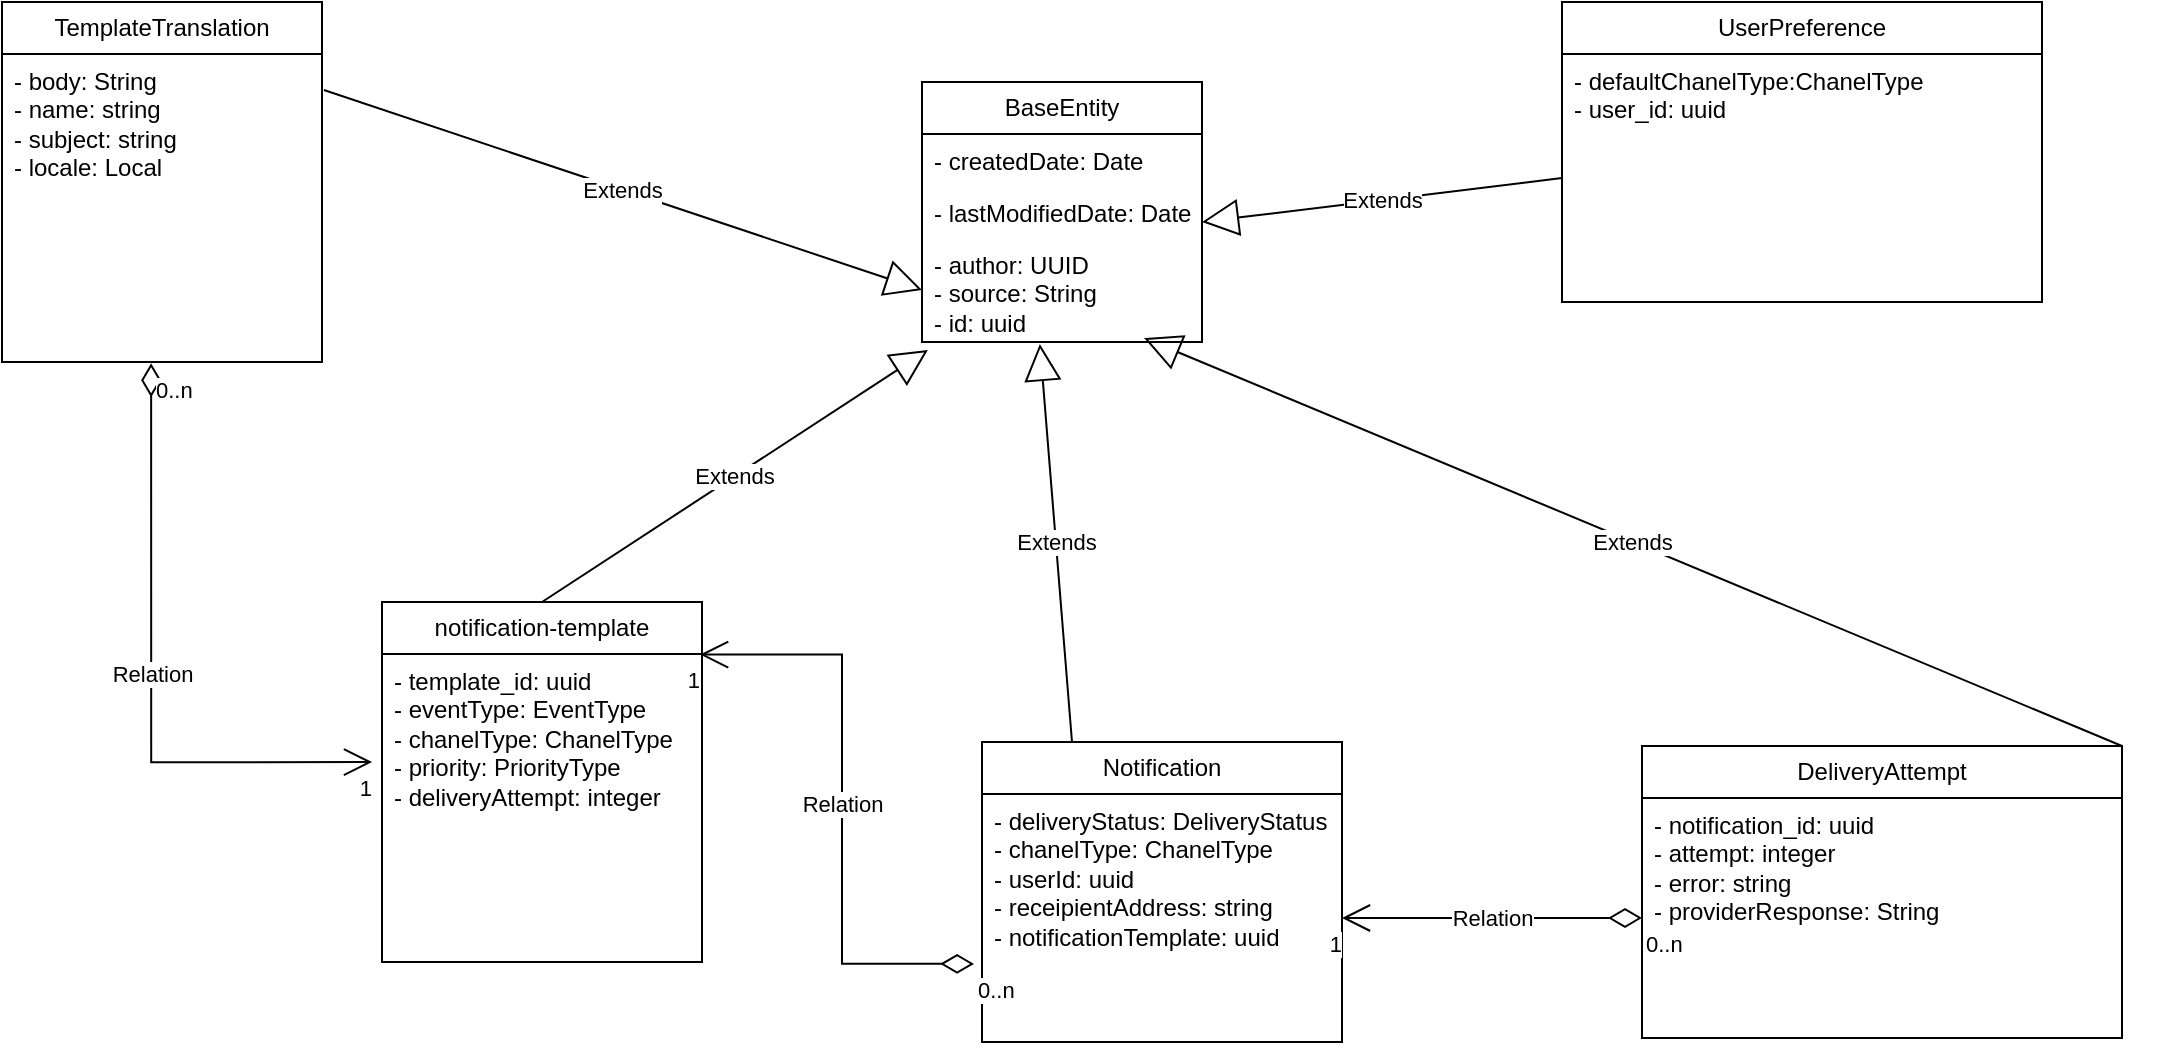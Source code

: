 <mxfile version="28.1.2">
  <diagram name="Page-1" id="FM5_6ndwu_eyJgihSKyM">
    <mxGraphModel dx="1981" dy="831" grid="1" gridSize="10" guides="1" tooltips="1" connect="1" arrows="1" fold="1" page="1" pageScale="1" pageWidth="850" pageHeight="1100" math="0" shadow="0">
      <root>
        <mxCell id="0" />
        <mxCell id="1" parent="0" />
        <mxCell id="JJF9kt-JCM5XZGYSzugZ-1" value="notification-template" style="swimlane;fontStyle=0;childLayout=stackLayout;horizontal=1;startSize=26;fillColor=none;horizontalStack=0;resizeParent=1;resizeParentMax=0;resizeLast=0;collapsible=1;marginBottom=0;whiteSpace=wrap;html=1;" parent="1" vertex="1">
          <mxGeometry x="50" y="430" width="160" height="180" as="geometry" />
        </mxCell>
        <mxCell id="JJF9kt-JCM5XZGYSzugZ-2" value="- template_id: uuid&lt;div&gt;- eventType: EventType&lt;/div&gt;&lt;div&gt;- chanelType: ChanelType&lt;/div&gt;&lt;div&gt;- priority: PriorityType&lt;/div&gt;&lt;div&gt;- deliveryAttempt: integer&lt;/div&gt;" style="text;strokeColor=none;fillColor=none;align=left;verticalAlign=top;spacingLeft=4;spacingRight=4;overflow=hidden;rotatable=0;points=[[0,0.5],[1,0.5]];portConstraint=eastwest;whiteSpace=wrap;html=1;" parent="JJF9kt-JCM5XZGYSzugZ-1" vertex="1">
          <mxGeometry y="26" width="160" height="154" as="geometry" />
        </mxCell>
        <mxCell id="JJF9kt-JCM5XZGYSzugZ-6" value="BaseEntity" style="swimlane;fontStyle=0;childLayout=stackLayout;horizontal=1;startSize=26;fillColor=none;horizontalStack=0;resizeParent=1;resizeParentMax=0;resizeLast=0;collapsible=1;marginBottom=0;whiteSpace=wrap;html=1;" parent="1" vertex="1">
          <mxGeometry x="320" y="170" width="140" height="130" as="geometry" />
        </mxCell>
        <mxCell id="JJF9kt-JCM5XZGYSzugZ-7" value="- createdDate: Date&lt;span style=&quot;white-space: pre;&quot;&gt;&#x9;&lt;/span&gt;" style="text;strokeColor=none;fillColor=none;align=left;verticalAlign=top;spacingLeft=4;spacingRight=4;overflow=hidden;rotatable=0;points=[[0,0.5],[1,0.5]];portConstraint=eastwest;whiteSpace=wrap;html=1;" parent="JJF9kt-JCM5XZGYSzugZ-6" vertex="1">
          <mxGeometry y="26" width="140" height="26" as="geometry" />
        </mxCell>
        <mxCell id="JJF9kt-JCM5XZGYSzugZ-8" value="- lastModifiedDate: Date" style="text;strokeColor=none;fillColor=none;align=left;verticalAlign=top;spacingLeft=4;spacingRight=4;overflow=hidden;rotatable=0;points=[[0,0.5],[1,0.5]];portConstraint=eastwest;whiteSpace=wrap;html=1;" parent="JJF9kt-JCM5XZGYSzugZ-6" vertex="1">
          <mxGeometry y="52" width="140" height="26" as="geometry" />
        </mxCell>
        <mxCell id="JJF9kt-JCM5XZGYSzugZ-9" value="- author: UUID&lt;div&gt;- source: String&lt;/div&gt;&lt;div&gt;- id: uuid&lt;/div&gt;" style="text;strokeColor=none;fillColor=none;align=left;verticalAlign=top;spacingLeft=4;spacingRight=4;overflow=hidden;rotatable=0;points=[[0,0.5],[1,0.5]];portConstraint=eastwest;whiteSpace=wrap;html=1;" parent="JJF9kt-JCM5XZGYSzugZ-6" vertex="1">
          <mxGeometry y="78" width="140" height="52" as="geometry" />
        </mxCell>
        <mxCell id="JJF9kt-JCM5XZGYSzugZ-11" value="Extends" style="endArrow=block;endSize=16;endFill=0;html=1;rounded=0;entryX=0.021;entryY=1.077;entryDx=0;entryDy=0;entryPerimeter=0;exitX=0.5;exitY=0;exitDx=0;exitDy=0;" parent="1" source="JJF9kt-JCM5XZGYSzugZ-1" target="JJF9kt-JCM5XZGYSzugZ-9" edge="1">
          <mxGeometry width="160" relative="1" as="geometry">
            <mxPoint x="350" y="400" as="sourcePoint" />
            <mxPoint x="510" y="400" as="targetPoint" />
          </mxGeometry>
        </mxCell>
        <mxCell id="JJF9kt-JCM5XZGYSzugZ-12" value="Notification" style="swimlane;fontStyle=0;childLayout=stackLayout;horizontal=1;startSize=26;fillColor=none;horizontalStack=0;resizeParent=1;resizeParentMax=0;resizeLast=0;collapsible=1;marginBottom=0;whiteSpace=wrap;html=1;" parent="1" vertex="1">
          <mxGeometry x="350" y="500" width="180" height="150" as="geometry" />
        </mxCell>
        <mxCell id="JJF9kt-JCM5XZGYSzugZ-13" value="- deliveryStatus: DeliveryStatus&lt;div&gt;- chanelType:&amp;nbsp;&lt;span style=&quot;background-color: transparent; color: light-dark(rgb(0, 0, 0), rgb(255, 255, 255));&quot;&gt;ChanelType&lt;/span&gt;&lt;/div&gt;&lt;div&gt;- userId: uuid&lt;/div&gt;&lt;div&gt;- receipientAddress: string&lt;/div&gt;&lt;div&gt;- notificationTemplate: uuid&lt;/div&gt;" style="text;strokeColor=none;fillColor=none;align=left;verticalAlign=top;spacingLeft=4;spacingRight=4;overflow=hidden;rotatable=0;points=[[0,0.5],[1,0.5]];portConstraint=eastwest;whiteSpace=wrap;html=1;" parent="JJF9kt-JCM5XZGYSzugZ-12" vertex="1">
          <mxGeometry y="26" width="180" height="124" as="geometry" />
        </mxCell>
        <mxCell id="JJF9kt-JCM5XZGYSzugZ-16" value="Extends" style="endArrow=block;endSize=16;endFill=0;html=1;rounded=0;entryX=0.421;entryY=1.019;entryDx=0;entryDy=0;entryPerimeter=0;exitX=0.25;exitY=0;exitDx=0;exitDy=0;" parent="1" source="JJF9kt-JCM5XZGYSzugZ-12" target="JJF9kt-JCM5XZGYSzugZ-9" edge="1">
          <mxGeometry width="160" relative="1" as="geometry">
            <mxPoint x="410" y="390" as="sourcePoint" />
            <mxPoint x="393" y="290" as="targetPoint" />
          </mxGeometry>
        </mxCell>
        <mxCell id="JJF9kt-JCM5XZGYSzugZ-17" value="Relation" style="endArrow=open;html=1;endSize=12;startArrow=diamondThin;startSize=14;startFill=0;edgeStyle=orthogonalEdgeStyle;rounded=0;exitX=-0.022;exitY=0.685;exitDx=0;exitDy=0;exitPerimeter=0;entryX=0.994;entryY=0.146;entryDx=0;entryDy=0;entryPerimeter=0;" parent="1" source="JJF9kt-JCM5XZGYSzugZ-13" target="JJF9kt-JCM5XZGYSzugZ-1" edge="1">
          <mxGeometry relative="1" as="geometry">
            <mxPoint x="350" y="340" as="sourcePoint" />
            <mxPoint x="510" y="340" as="targetPoint" />
          </mxGeometry>
        </mxCell>
        <mxCell id="JJF9kt-JCM5XZGYSzugZ-18" value="0..n" style="edgeLabel;resizable=0;html=1;align=left;verticalAlign=top;" parent="JJF9kt-JCM5XZGYSzugZ-17" connectable="0" vertex="1">
          <mxGeometry x="-1" relative="1" as="geometry" />
        </mxCell>
        <mxCell id="JJF9kt-JCM5XZGYSzugZ-19" value="1" style="edgeLabel;resizable=0;html=1;align=right;verticalAlign=top;" parent="JJF9kt-JCM5XZGYSzugZ-17" connectable="0" vertex="1">
          <mxGeometry x="1" relative="1" as="geometry" />
        </mxCell>
        <mxCell id="JJF9kt-JCM5XZGYSzugZ-20" value="UserPreference" style="swimlane;fontStyle=0;childLayout=stackLayout;horizontal=1;startSize=26;fillColor=none;horizontalStack=0;resizeParent=1;resizeParentMax=0;resizeLast=0;collapsible=1;marginBottom=0;whiteSpace=wrap;html=1;" parent="1" vertex="1">
          <mxGeometry x="640" y="130" width="240" height="150" as="geometry" />
        </mxCell>
        <mxCell id="JJF9kt-JCM5XZGYSzugZ-21" value="- defaultChanelType:ChanelType&lt;div&gt;- user_id: uuid&lt;br&gt;&lt;/div&gt;" style="text;strokeColor=none;fillColor=none;align=left;verticalAlign=top;spacingLeft=4;spacingRight=4;overflow=hidden;rotatable=0;points=[[0,0.5],[1,0.5]];portConstraint=eastwest;whiteSpace=wrap;html=1;" parent="JJF9kt-JCM5XZGYSzugZ-20" vertex="1">
          <mxGeometry y="26" width="240" height="124" as="geometry" />
        </mxCell>
        <mxCell id="JJF9kt-JCM5XZGYSzugZ-22" value="Extends" style="endArrow=block;endSize=16;endFill=0;html=1;rounded=0;entryX=0.421;entryY=1.019;entryDx=0;entryDy=0;entryPerimeter=0;exitX=0;exitY=0.5;exitDx=0;exitDy=0;" parent="1" source="JJF9kt-JCM5XZGYSzugZ-21" edge="1">
          <mxGeometry width="160" relative="1" as="geometry">
            <mxPoint x="616" y="339" as="sourcePoint" />
            <mxPoint x="460" y="240" as="targetPoint" />
          </mxGeometry>
        </mxCell>
        <mxCell id="JJF9kt-JCM5XZGYSzugZ-23" value="DeliveryAttempt" style="swimlane;fontStyle=0;childLayout=stackLayout;horizontal=1;startSize=26;fillColor=none;horizontalStack=0;resizeParent=1;resizeParentMax=0;resizeLast=0;collapsible=1;marginBottom=0;whiteSpace=wrap;html=1;" parent="1" vertex="1">
          <mxGeometry x="680" y="502" width="240" height="146" as="geometry" />
        </mxCell>
        <mxCell id="JJF9kt-JCM5XZGYSzugZ-24" value="&lt;div&gt;- notification_id: uuid&lt;/div&gt;&lt;div&gt;- attempt: integer&lt;/div&gt;&lt;div&gt;- error: string&lt;/div&gt;&lt;div&gt;- providerResponse: String&lt;/div&gt;" style="text;strokeColor=none;fillColor=none;align=left;verticalAlign=top;spacingLeft=4;spacingRight=4;overflow=hidden;rotatable=0;points=[[0,0.5],[1,0.5]];portConstraint=eastwest;whiteSpace=wrap;html=1;" parent="JJF9kt-JCM5XZGYSzugZ-23" vertex="1">
          <mxGeometry y="26" width="240" height="120" as="geometry" />
        </mxCell>
        <mxCell id="JJF9kt-JCM5XZGYSzugZ-25" value="Extends" style="endArrow=block;endSize=16;endFill=0;html=1;rounded=0;entryX=0.793;entryY=0.962;entryDx=0;entryDy=0;entryPerimeter=0;exitX=1;exitY=0;exitDx=0;exitDy=0;" parent="1" source="JJF9kt-JCM5XZGYSzugZ-23" target="JJF9kt-JCM5XZGYSzugZ-9" edge="1">
          <mxGeometry width="160" relative="1" as="geometry">
            <mxPoint x="590" y="288" as="sourcePoint" />
            <mxPoint x="470" y="240" as="targetPoint" />
          </mxGeometry>
        </mxCell>
        <mxCell id="JJF9kt-JCM5XZGYSzugZ-26" value="Relation" style="endArrow=open;html=1;endSize=12;startArrow=diamondThin;startSize=14;startFill=0;edgeStyle=orthogonalEdgeStyle;rounded=0;entryX=1;entryY=0.5;entryDx=0;entryDy=0;" parent="1" source="JJF9kt-JCM5XZGYSzugZ-24" target="JJF9kt-JCM5XZGYSzugZ-13" edge="1">
          <mxGeometry relative="1" as="geometry">
            <mxPoint x="747" y="740" as="sourcePoint" />
            <mxPoint x="570" y="580" as="targetPoint" />
          </mxGeometry>
        </mxCell>
        <mxCell id="JJF9kt-JCM5XZGYSzugZ-27" value="0..n" style="edgeLabel;resizable=0;html=1;align=left;verticalAlign=top;" parent="JJF9kt-JCM5XZGYSzugZ-26" connectable="0" vertex="1">
          <mxGeometry x="-1" relative="1" as="geometry" />
        </mxCell>
        <mxCell id="JJF9kt-JCM5XZGYSzugZ-28" value="1" style="edgeLabel;resizable=0;html=1;align=right;verticalAlign=top;" parent="JJF9kt-JCM5XZGYSzugZ-26" connectable="0" vertex="1">
          <mxGeometry x="1" relative="1" as="geometry" />
        </mxCell>
        <mxCell id="7E-T5V1MAaNg7vuIKZb4-1" value="TemplateTranslation" style="swimlane;fontStyle=0;childLayout=stackLayout;horizontal=1;startSize=26;fillColor=none;horizontalStack=0;resizeParent=1;resizeParentMax=0;resizeLast=0;collapsible=1;marginBottom=0;whiteSpace=wrap;html=1;" vertex="1" parent="1">
          <mxGeometry x="-140" y="130" width="160" height="180" as="geometry" />
        </mxCell>
        <mxCell id="7E-T5V1MAaNg7vuIKZb4-2" value="- body: String&lt;div&gt;&lt;span style=&quot;background-color: transparent; color: light-dark(rgb(0, 0, 0), rgb(255, 255, 255));&quot;&gt;- name: string&lt;/span&gt;&lt;div&gt;- subject: string&lt;/div&gt;&lt;div&gt;- locale: Local&lt;/div&gt;&lt;/div&gt;" style="text;strokeColor=none;fillColor=none;align=left;verticalAlign=top;spacingLeft=4;spacingRight=4;overflow=hidden;rotatable=0;points=[[0,0.5],[1,0.5]];portConstraint=eastwest;whiteSpace=wrap;html=1;" vertex="1" parent="7E-T5V1MAaNg7vuIKZb4-1">
          <mxGeometry y="26" width="160" height="154" as="geometry" />
        </mxCell>
        <mxCell id="7E-T5V1MAaNg7vuIKZb4-3" value="Relation" style="endArrow=open;html=1;endSize=12;startArrow=diamondThin;startSize=14;startFill=0;edgeStyle=orthogonalEdgeStyle;rounded=0;exitX=0.466;exitY=1.004;exitDx=0;exitDy=0;exitPerimeter=0;entryX=-0.031;entryY=0.351;entryDx=0;entryDy=0;entryPerimeter=0;" edge="1" parent="1" source="7E-T5V1MAaNg7vuIKZb4-2" target="JJF9kt-JCM5XZGYSzugZ-2">
          <mxGeometry relative="1" as="geometry">
            <mxPoint x="377" y="640" as="sourcePoint" />
            <mxPoint x="90" y="480" as="targetPoint" />
          </mxGeometry>
        </mxCell>
        <mxCell id="7E-T5V1MAaNg7vuIKZb4-4" value="0..n" style="edgeLabel;resizable=0;html=1;align=left;verticalAlign=top;" connectable="0" vertex="1" parent="7E-T5V1MAaNg7vuIKZb4-3">
          <mxGeometry x="-1" relative="1" as="geometry" />
        </mxCell>
        <mxCell id="7E-T5V1MAaNg7vuIKZb4-5" value="1" style="edgeLabel;resizable=0;html=1;align=right;verticalAlign=top;" connectable="0" vertex="1" parent="7E-T5V1MAaNg7vuIKZb4-3">
          <mxGeometry x="1" relative="1" as="geometry" />
        </mxCell>
        <mxCell id="7E-T5V1MAaNg7vuIKZb4-6" value="Extends" style="endArrow=block;endSize=16;endFill=0;html=1;rounded=0;entryX=0;entryY=0.5;entryDx=0;entryDy=0;exitX=1.006;exitY=0.117;exitDx=0;exitDy=0;exitPerimeter=0;" edge="1" parent="1" source="7E-T5V1MAaNg7vuIKZb4-2" target="JJF9kt-JCM5XZGYSzugZ-9">
          <mxGeometry width="160" relative="1" as="geometry">
            <mxPoint x="290" y="426" as="sourcePoint" />
            <mxPoint x="403" y="330" as="targetPoint" />
          </mxGeometry>
        </mxCell>
      </root>
    </mxGraphModel>
  </diagram>
</mxfile>
